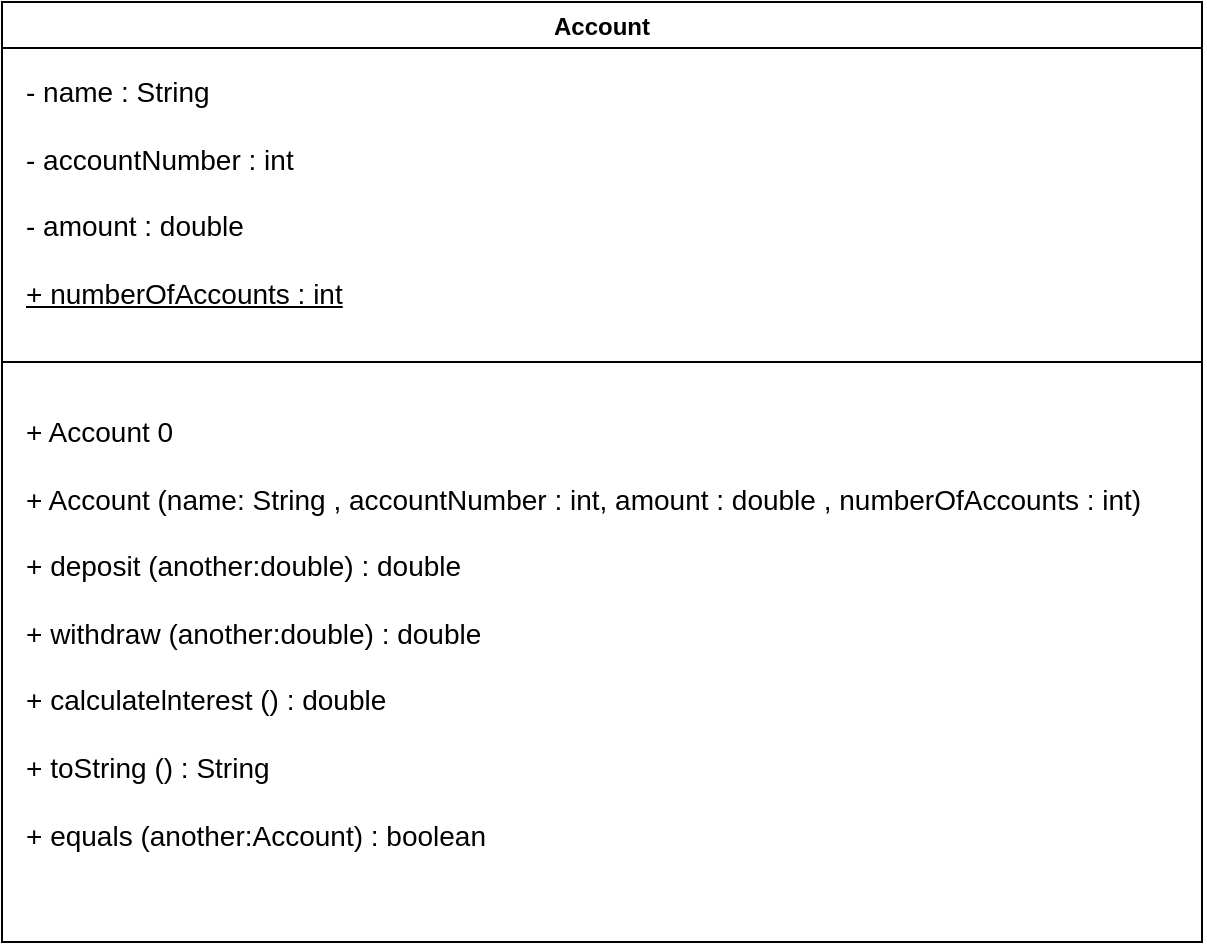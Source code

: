 <mxfile version="20.2.7" type="github">
  <diagram id="95sVJ0odP7MM4Z1XPq-E" name="Page-1">
    <mxGraphModel dx="948" dy="775" grid="1" gridSize="10" guides="1" tooltips="1" connect="1" arrows="1" fold="1" page="1" pageScale="1" pageWidth="850" pageHeight="1100" math="0" shadow="0">
      <root>
        <mxCell id="0" />
        <mxCell id="1" parent="0" />
        <mxCell id="drSC5kL2H_sf2_eazbfS-2" value="Account" style="swimlane;" parent="1" vertex="1">
          <mxGeometry x="80" y="160" width="600" height="470" as="geometry">
            <mxRectangle x="200" y="100" width="90" height="30" as="alternateBounds" />
          </mxGeometry>
        </mxCell>
        <mxCell id="drSC5kL2H_sf2_eazbfS-7" value="- name : String&lt;br&gt;&lt;br style=&quot;font-size: 14px;&quot;&gt;- accountNumber : int&lt;br&gt;&lt;br style=&quot;font-size: 14px;&quot;&gt;- amount : double&lt;br&gt;&lt;br style=&quot;font-size: 14px;&quot;&gt;&lt;u&gt;+ numberOfAccounts : int&lt;/u&gt;" style="text;align=left;verticalAlign=top;resizable=0;points=[];autosize=1;strokeColor=none;fillColor=none;spacing=2;spacingTop=0;html=1;horizontal=1;fontSize=14;" parent="drSC5kL2H_sf2_eazbfS-2" vertex="1">
          <mxGeometry x="10" y="30" width="180" height="130" as="geometry" />
        </mxCell>
        <mxCell id="drSC5kL2H_sf2_eazbfS-8" value="&lt;div style=&quot;font-size: 14px;&quot;&gt;+ Account 0&lt;/div&gt;&lt;div style=&quot;font-size: 14px;&quot;&gt;&lt;br&gt;&lt;/div&gt;&lt;div style=&quot;font-size: 14px;&quot;&gt;+ Account (name: String , accountNumber : int,&amp;nbsp;&lt;span style=&quot;background-color: initial;&quot;&gt;amount : double , numberOfAccounts : int)&lt;/span&gt;&lt;/div&gt;&lt;div style=&quot;font-size: 14px;&quot;&gt;&lt;br&gt;&lt;/div&gt;&lt;div style=&quot;font-size: 14px;&quot;&gt;+ deposit (another:double) : double&lt;/div&gt;&lt;div style=&quot;font-size: 14px;&quot;&gt;&lt;br&gt;&lt;/div&gt;&lt;div style=&quot;font-size: 14px;&quot;&gt;+ withdraw (another:double) : double&lt;/div&gt;&lt;div style=&quot;font-size: 14px;&quot;&gt;&lt;br&gt;&lt;/div&gt;&lt;div style=&quot;font-size: 14px;&quot;&gt;+ calculatelnterest () : double&lt;/div&gt;&lt;div style=&quot;font-size: 14px;&quot;&gt;&lt;br&gt;&lt;/div&gt;&lt;div style=&quot;font-size: 14px;&quot;&gt;+ toString () : String&lt;/div&gt;&lt;div style=&quot;font-size: 14px;&quot;&gt;&lt;br&gt;&lt;/div&gt;&lt;div style=&quot;font-size: 14px;&quot;&gt;+ equals (another:Account) : boolean&lt;/div&gt;&lt;div style=&quot;font-size: 14px;&quot;&gt;&lt;br&gt;&lt;/div&gt;" style="text;html=1;align=left;verticalAlign=top;resizable=0;points=[];autosize=1;strokeColor=none;fillColor=none;fontSize=14;labelBackgroundColor=none;" parent="drSC5kL2H_sf2_eazbfS-2" vertex="1">
          <mxGeometry x="10" y="200" width="580" height="250" as="geometry" />
        </mxCell>
        <mxCell id="drSC5kL2H_sf2_eazbfS-10" value="" style="endArrow=none;html=1;rounded=0;fontSize=14;" parent="1" edge="1">
          <mxGeometry width="50" height="50" relative="1" as="geometry">
            <mxPoint x="80" y="340" as="sourcePoint" />
            <mxPoint x="680" y="340" as="targetPoint" />
          </mxGeometry>
        </mxCell>
      </root>
    </mxGraphModel>
  </diagram>
</mxfile>
